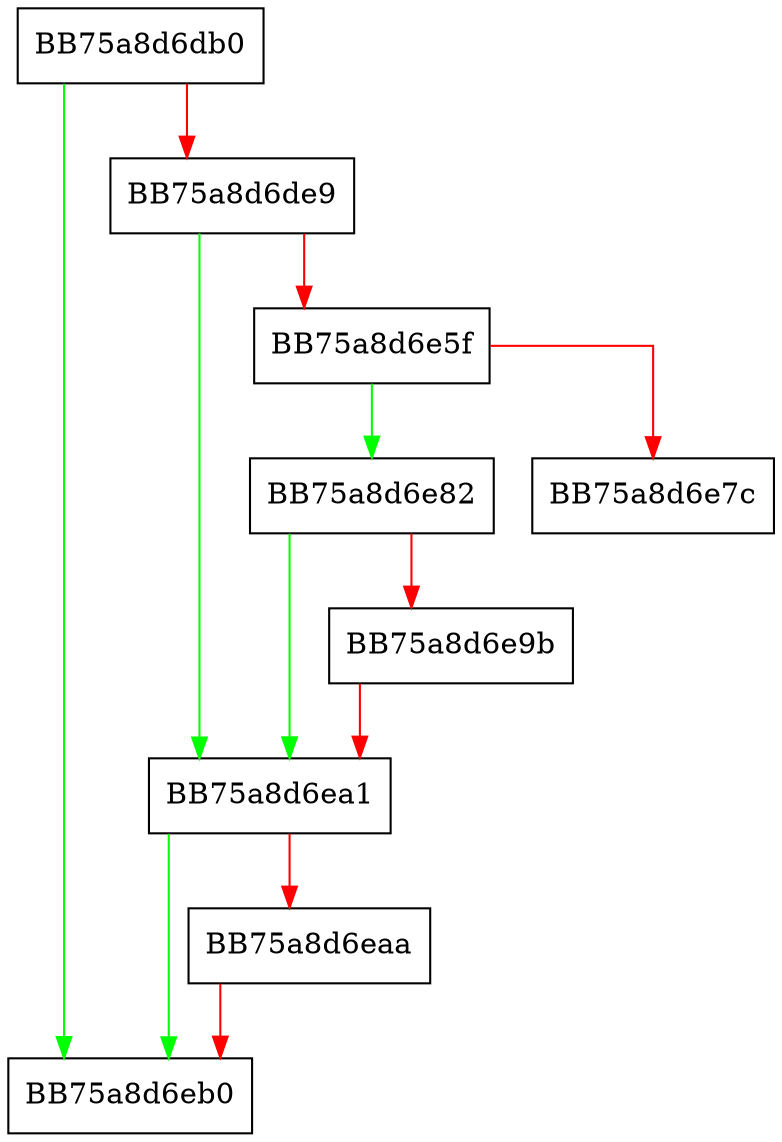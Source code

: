 digraph _process_detections_and_report {
  node [shape="box"];
  graph [splines=ortho];
  BB75a8d6db0 -> BB75a8d6eb0 [color="green"];
  BB75a8d6db0 -> BB75a8d6de9 [color="red"];
  BB75a8d6de9 -> BB75a8d6ea1 [color="green"];
  BB75a8d6de9 -> BB75a8d6e5f [color="red"];
  BB75a8d6e5f -> BB75a8d6e82 [color="green"];
  BB75a8d6e5f -> BB75a8d6e7c [color="red"];
  BB75a8d6e82 -> BB75a8d6ea1 [color="green"];
  BB75a8d6e82 -> BB75a8d6e9b [color="red"];
  BB75a8d6e9b -> BB75a8d6ea1 [color="red"];
  BB75a8d6ea1 -> BB75a8d6eb0 [color="green"];
  BB75a8d6ea1 -> BB75a8d6eaa [color="red"];
  BB75a8d6eaa -> BB75a8d6eb0 [color="red"];
}